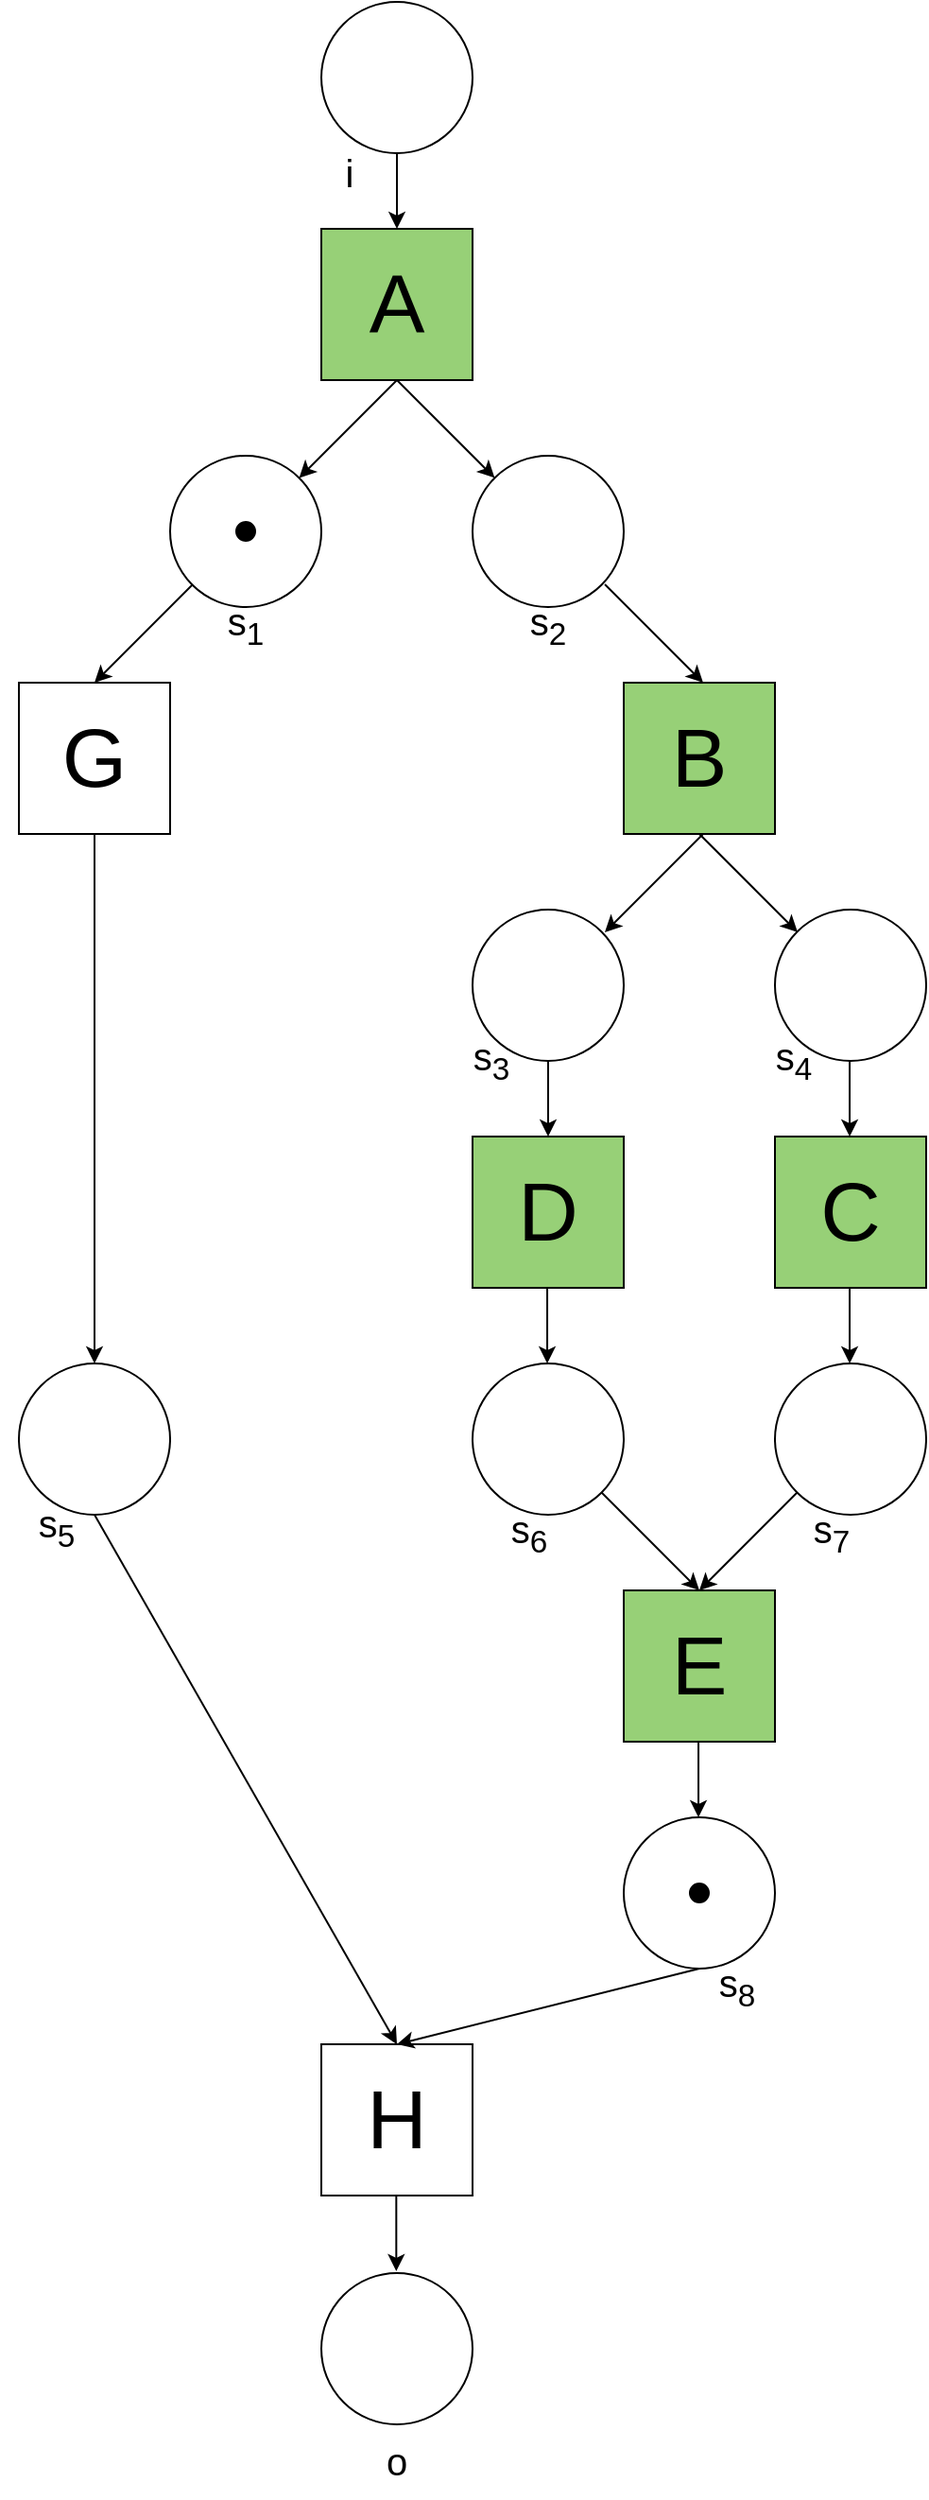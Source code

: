 <mxfile version="22.1.20" type="device">
  <diagram name="Seite-1" id="WX4k9dO9Yg37gr_DOy8r">
    <mxGraphModel dx="2206" dy="1203" grid="1" gridSize="10" guides="1" tooltips="1" connect="1" arrows="1" fold="1" page="1" pageScale="1" pageWidth="1169" pageHeight="827" background="none" math="0" shadow="0">
      <root>
        <mxCell id="0" />
        <mxCell id="1" parent="0" />
        <mxCell id="SZGSnJeuWU-l9K6wn3Cd-1" value="" style="ellipse;whiteSpace=wrap;html=1;aspect=fixed;" vertex="1" parent="1">
          <mxGeometry x="240" y="40" width="80" height="80" as="geometry" />
        </mxCell>
        <mxCell id="SZGSnJeuWU-l9K6wn3Cd-2" value="A" style="rounded=0;whiteSpace=wrap;html=1;fontSize=44;fillColor=#97D077;" vertex="1" parent="1">
          <mxGeometry x="240" y="160" width="80" height="80" as="geometry" />
        </mxCell>
        <mxCell id="SZGSnJeuWU-l9K6wn3Cd-3" value="" style="ellipse;whiteSpace=wrap;html=1;aspect=fixed;" vertex="1" parent="1">
          <mxGeometry x="160" y="280" width="80" height="80" as="geometry" />
        </mxCell>
        <mxCell id="SZGSnJeuWU-l9K6wn3Cd-4" value="" style="ellipse;whiteSpace=wrap;html=1;aspect=fixed;" vertex="1" parent="1">
          <mxGeometry x="320" y="280" width="80" height="80" as="geometry" />
        </mxCell>
        <mxCell id="SZGSnJeuWU-l9K6wn3Cd-5" value="B" style="rounded=0;whiteSpace=wrap;html=1;fontSize=44;fillColor=#97D077;" vertex="1" parent="1">
          <mxGeometry x="400" y="400" width="80" height="80" as="geometry" />
        </mxCell>
        <mxCell id="SZGSnJeuWU-l9K6wn3Cd-6" value="G" style="rounded=0;whiteSpace=wrap;html=1;fontSize=44;" vertex="1" parent="1">
          <mxGeometry x="80" y="400" width="80" height="80" as="geometry" />
        </mxCell>
        <mxCell id="SZGSnJeuWU-l9K6wn3Cd-7" value="C" style="rounded=0;whiteSpace=wrap;html=1;fontSize=44;fillColor=#97D077;" vertex="1" parent="1">
          <mxGeometry x="480" y="640" width="80" height="80" as="geometry" />
        </mxCell>
        <mxCell id="SZGSnJeuWU-l9K6wn3Cd-8" value="" style="ellipse;whiteSpace=wrap;html=1;aspect=fixed;" vertex="1" parent="1">
          <mxGeometry x="80" y="760" width="80" height="80" as="geometry" />
        </mxCell>
        <mxCell id="SZGSnJeuWU-l9K6wn3Cd-9" value="" style="ellipse;whiteSpace=wrap;html=1;aspect=fixed;" vertex="1" parent="1">
          <mxGeometry x="320" y="520" width="80" height="80" as="geometry" />
        </mxCell>
        <mxCell id="SZGSnJeuWU-l9K6wn3Cd-10" value="" style="ellipse;whiteSpace=wrap;html=1;aspect=fixed;" vertex="1" parent="1">
          <mxGeometry x="480" y="520" width="80" height="80" as="geometry" />
        </mxCell>
        <mxCell id="SZGSnJeuWU-l9K6wn3Cd-11" value="D" style="rounded=0;whiteSpace=wrap;html=1;fontSize=44;fillColor=#97D077;" vertex="1" parent="1">
          <mxGeometry x="320" y="640" width="80" height="80" as="geometry" />
        </mxCell>
        <mxCell id="SZGSnJeuWU-l9K6wn3Cd-12" value="" style="ellipse;whiteSpace=wrap;html=1;aspect=fixed;" vertex="1" parent="1">
          <mxGeometry x="480" y="760" width="80" height="80" as="geometry" />
        </mxCell>
        <mxCell id="SZGSnJeuWU-l9K6wn3Cd-13" value="" style="ellipse;whiteSpace=wrap;html=1;aspect=fixed;" vertex="1" parent="1">
          <mxGeometry x="320" y="760" width="80" height="80" as="geometry" />
        </mxCell>
        <mxCell id="SZGSnJeuWU-l9K6wn3Cd-14" value="E" style="rounded=0;whiteSpace=wrap;html=1;fontSize=44;fillColor=#97D077;" vertex="1" parent="1">
          <mxGeometry x="400" y="880" width="80" height="80" as="geometry" />
        </mxCell>
        <mxCell id="SZGSnJeuWU-l9K6wn3Cd-15" value="" style="ellipse;whiteSpace=wrap;html=1;aspect=fixed;" vertex="1" parent="1">
          <mxGeometry x="400" y="1000" width="80" height="80" as="geometry" />
        </mxCell>
        <mxCell id="SZGSnJeuWU-l9K6wn3Cd-16" value="H" style="rounded=0;whiteSpace=wrap;html=1;fontSize=44;" vertex="1" parent="1">
          <mxGeometry x="240" y="1120" width="80" height="80" as="geometry" />
        </mxCell>
        <mxCell id="SZGSnJeuWU-l9K6wn3Cd-17" value="" style="ellipse;whiteSpace=wrap;html=1;aspect=fixed;" vertex="1" parent="1">
          <mxGeometry x="240" y="1241" width="80" height="80" as="geometry" />
        </mxCell>
        <mxCell id="SZGSnJeuWU-l9K6wn3Cd-18" value="" style="endArrow=classic;html=1;rounded=0;curved=1;exitX=0.5;exitY=1;exitDx=0;exitDy=0;entryX=0.5;entryY=0;entryDx=0;entryDy=0;" edge="1" parent="1" source="SZGSnJeuWU-l9K6wn3Cd-1" target="SZGSnJeuWU-l9K6wn3Cd-2">
          <mxGeometry width="50" height="50" relative="1" as="geometry">
            <mxPoint x="340" y="370" as="sourcePoint" />
            <mxPoint x="380" y="370" as="targetPoint" />
          </mxGeometry>
        </mxCell>
        <mxCell id="SZGSnJeuWU-l9K6wn3Cd-19" value="" style="endArrow=classic;html=1;rounded=0;curved=1;exitX=0.5;exitY=1;exitDx=0;exitDy=0;entryX=0;entryY=0;entryDx=0;entryDy=0;" edge="1" parent="1" source="SZGSnJeuWU-l9K6wn3Cd-2" target="SZGSnJeuWU-l9K6wn3Cd-4">
          <mxGeometry width="50" height="50" relative="1" as="geometry">
            <mxPoint x="340" y="370" as="sourcePoint" />
            <mxPoint x="380" y="370" as="targetPoint" />
          </mxGeometry>
        </mxCell>
        <mxCell id="SZGSnJeuWU-l9K6wn3Cd-20" value="" style="endArrow=classic;html=1;rounded=0;curved=1;exitX=0.5;exitY=1;exitDx=0;exitDy=0;entryX=1;entryY=0;entryDx=0;entryDy=0;" edge="1" parent="1" source="SZGSnJeuWU-l9K6wn3Cd-2" target="SZGSnJeuWU-l9K6wn3Cd-3">
          <mxGeometry width="50" height="50" relative="1" as="geometry">
            <mxPoint x="290" y="250" as="sourcePoint" />
            <mxPoint x="342" y="302" as="targetPoint" />
          </mxGeometry>
        </mxCell>
        <mxCell id="SZGSnJeuWU-l9K6wn3Cd-21" value="" style="endArrow=classic;html=1;rounded=0;curved=1;exitX=0.5;exitY=1;exitDx=0;exitDy=0;entryX=1;entryY=0;entryDx=0;entryDy=0;" edge="1" parent="1">
          <mxGeometry width="50" height="50" relative="1" as="geometry">
            <mxPoint x="172" y="348" as="sourcePoint" />
            <mxPoint x="120" y="400" as="targetPoint" />
          </mxGeometry>
        </mxCell>
        <mxCell id="SZGSnJeuWU-l9K6wn3Cd-22" value="" style="endArrow=classic;html=1;rounded=0;curved=1;exitX=0.5;exitY=1;exitDx=0;exitDy=0;entryX=0;entryY=0;entryDx=0;entryDy=0;" edge="1" parent="1">
          <mxGeometry width="50" height="50" relative="1" as="geometry">
            <mxPoint x="390" y="348" as="sourcePoint" />
            <mxPoint x="442" y="400" as="targetPoint" />
          </mxGeometry>
        </mxCell>
        <mxCell id="SZGSnJeuWU-l9K6wn3Cd-23" value="" style="endArrow=classic;html=1;rounded=0;curved=1;exitX=0.5;exitY=1;exitDx=0;exitDy=0;entryX=0;entryY=0;entryDx=0;entryDy=0;" edge="1" parent="1">
          <mxGeometry width="50" height="50" relative="1" as="geometry">
            <mxPoint x="440" y="480" as="sourcePoint" />
            <mxPoint x="492" y="532" as="targetPoint" />
          </mxGeometry>
        </mxCell>
        <mxCell id="SZGSnJeuWU-l9K6wn3Cd-25" value="" style="endArrow=classic;html=1;rounded=0;curved=1;exitX=0.5;exitY=1;exitDx=0;exitDy=0;entryX=1;entryY=0;entryDx=0;entryDy=0;" edge="1" parent="1">
          <mxGeometry width="50" height="50" relative="1" as="geometry">
            <mxPoint x="442" y="480" as="sourcePoint" />
            <mxPoint x="390" y="532" as="targetPoint" />
          </mxGeometry>
        </mxCell>
        <mxCell id="SZGSnJeuWU-l9K6wn3Cd-26" value="" style="endArrow=classic;html=1;rounded=0;curved=1;entryX=0.5;entryY=0;entryDx=0;entryDy=0;exitX=0;exitY=1;exitDx=0;exitDy=0;" edge="1" parent="1" source="SZGSnJeuWU-l9K6wn3Cd-12" target="SZGSnJeuWU-l9K6wn3Cd-14">
          <mxGeometry width="50" height="50" relative="1" as="geometry">
            <mxPoint x="460" y="820" as="sourcePoint" />
            <mxPoint x="450" y="827" as="targetPoint" />
          </mxGeometry>
        </mxCell>
        <mxCell id="SZGSnJeuWU-l9K6wn3Cd-28" value="" style="endArrow=classic;html=1;rounded=0;curved=1;entryX=0.5;entryY=0;entryDx=0;entryDy=0;exitX=1;exitY=1;exitDx=0;exitDy=0;strokeColor=#000000;" edge="1" parent="1" source="SZGSnJeuWU-l9K6wn3Cd-13" target="SZGSnJeuWU-l9K6wn3Cd-14">
          <mxGeometry width="50" height="50" relative="1" as="geometry">
            <mxPoint x="380" y="850" as="sourcePoint" />
            <mxPoint x="450" y="827" as="targetPoint" />
          </mxGeometry>
        </mxCell>
        <mxCell id="SZGSnJeuWU-l9K6wn3Cd-29" value="" style="endArrow=classic;html=1;rounded=0;curved=1;exitX=0.5;exitY=1;exitDx=0;exitDy=0;entryX=0.5;entryY=0;entryDx=0;entryDy=0;" edge="1" parent="1" source="SZGSnJeuWU-l9K6wn3Cd-9" target="SZGSnJeuWU-l9K6wn3Cd-11">
          <mxGeometry width="50" height="50" relative="1" as="geometry">
            <mxPoint x="340" y="650" as="sourcePoint" />
            <mxPoint x="380" y="650" as="targetPoint" />
          </mxGeometry>
        </mxCell>
        <mxCell id="SZGSnJeuWU-l9K6wn3Cd-30" value="" style="endArrow=classic;html=1;rounded=0;curved=1;exitX=0.5;exitY=1;exitDx=0;exitDy=0;entryX=0.5;entryY=0;entryDx=0;entryDy=0;" edge="1" parent="1">
          <mxGeometry width="50" height="50" relative="1" as="geometry">
            <mxPoint x="519.52" y="600" as="sourcePoint" />
            <mxPoint x="519.52" y="640" as="targetPoint" />
          </mxGeometry>
        </mxCell>
        <mxCell id="SZGSnJeuWU-l9K6wn3Cd-31" value="" style="endArrow=classic;html=1;rounded=0;curved=1;exitX=0.5;exitY=1;exitDx=0;exitDy=0;entryX=0.5;entryY=0;entryDx=0;entryDy=0;" edge="1" parent="1">
          <mxGeometry width="50" height="50" relative="1" as="geometry">
            <mxPoint x="359.52" y="720" as="sourcePoint" />
            <mxPoint x="359.52" y="760" as="targetPoint" />
          </mxGeometry>
        </mxCell>
        <mxCell id="SZGSnJeuWU-l9K6wn3Cd-32" value="" style="endArrow=classic;html=1;rounded=0;curved=1;exitX=0.5;exitY=1;exitDx=0;exitDy=0;entryX=0.5;entryY=0;entryDx=0;entryDy=0;" edge="1" parent="1">
          <mxGeometry width="50" height="50" relative="1" as="geometry">
            <mxPoint x="519.52" y="720" as="sourcePoint" />
            <mxPoint x="519.52" y="760" as="targetPoint" />
          </mxGeometry>
        </mxCell>
        <mxCell id="SZGSnJeuWU-l9K6wn3Cd-34" value="" style="endArrow=classic;html=1;rounded=0;curved=1;entryX=0.5;entryY=0;entryDx=0;entryDy=0;exitX=0.5;exitY=1;exitDx=0;exitDy=0;" edge="1" parent="1" source="SZGSnJeuWU-l9K6wn3Cd-6" target="SZGSnJeuWU-l9K6wn3Cd-8">
          <mxGeometry width="50" height="50" relative="1" as="geometry">
            <mxPoint x="150" y="510" as="sourcePoint" />
            <mxPoint x="160" y="500" as="targetPoint" />
          </mxGeometry>
        </mxCell>
        <mxCell id="SZGSnJeuWU-l9K6wn3Cd-36" value="" style="endArrow=classic;html=1;rounded=0;curved=1;entryX=0.5;entryY=0;entryDx=0;entryDy=0;exitX=0.5;exitY=1;exitDx=0;exitDy=0;" edge="1" parent="1" source="SZGSnJeuWU-l9K6wn3Cd-8" target="SZGSnJeuWU-l9K6wn3Cd-16">
          <mxGeometry width="50" height="50" relative="1" as="geometry">
            <mxPoint x="120" y="620" as="sourcePoint" />
            <mxPoint x="270" y="930" as="targetPoint" />
          </mxGeometry>
        </mxCell>
        <mxCell id="SZGSnJeuWU-l9K6wn3Cd-37" value="" style="endArrow=classic;html=1;rounded=0;curved=1;exitX=0.5;exitY=1;exitDx=0;exitDy=0;entryX=0.5;entryY=0;entryDx=0;entryDy=0;" edge="1" parent="1" source="SZGSnJeuWU-l9K6wn3Cd-15" target="SZGSnJeuWU-l9K6wn3Cd-16">
          <mxGeometry width="50" height="50" relative="1" as="geometry">
            <mxPoint x="340" y="850" as="sourcePoint" />
            <mxPoint x="310" y="1070" as="targetPoint" />
          </mxGeometry>
        </mxCell>
        <mxCell id="SZGSnJeuWU-l9K6wn3Cd-38" value="" style="endArrow=classic;html=1;rounded=0;curved=1;exitX=0.5;exitY=1;exitDx=0;exitDy=0;entryX=0.5;entryY=0;entryDx=0;entryDy=0;" edge="1" parent="1">
          <mxGeometry width="50" height="50" relative="1" as="geometry">
            <mxPoint x="439.52" y="960" as="sourcePoint" />
            <mxPoint x="439.52" y="1000" as="targetPoint" />
          </mxGeometry>
        </mxCell>
        <mxCell id="SZGSnJeuWU-l9K6wn3Cd-39" value="" style="endArrow=classic;html=1;rounded=0;curved=1;exitX=0.5;exitY=1;exitDx=0;exitDy=0;entryX=0.5;entryY=0;entryDx=0;entryDy=0;" edge="1" parent="1">
          <mxGeometry width="50" height="50" relative="1" as="geometry">
            <mxPoint x="279.66" y="1200" as="sourcePoint" />
            <mxPoint x="279.66" y="1240" as="targetPoint" />
          </mxGeometry>
        </mxCell>
        <mxCell id="SZGSnJeuWU-l9K6wn3Cd-40" value="" style="ellipse;whiteSpace=wrap;html=1;aspect=fixed;fillColor=#000000;" vertex="1" parent="1">
          <mxGeometry x="435" y="1035" width="10" height="10" as="geometry" />
        </mxCell>
        <mxCell id="SZGSnJeuWU-l9K6wn3Cd-42" value="s&lt;sub&gt;1&lt;/sub&gt;" style="text;html=1;strokeColor=none;fillColor=none;align=center;verticalAlign=middle;whiteSpace=wrap;rounded=0;fontSize=20;" vertex="1" parent="1">
          <mxGeometry x="170" y="350" width="60" height="40" as="geometry" />
        </mxCell>
        <mxCell id="SZGSnJeuWU-l9K6wn3Cd-43" value="s&lt;sub&gt;2&lt;/sub&gt;" style="text;html=1;strokeColor=none;fillColor=none;align=center;verticalAlign=middle;whiteSpace=wrap;rounded=0;fontSize=20;" vertex="1" parent="1">
          <mxGeometry x="330" y="350" width="60" height="40" as="geometry" />
        </mxCell>
        <mxCell id="SZGSnJeuWU-l9K6wn3Cd-44" value="i" style="text;html=1;strokeColor=none;fillColor=none;align=center;verticalAlign=middle;whiteSpace=wrap;rounded=0;fontSize=20;" vertex="1" parent="1">
          <mxGeometry x="225" y="110" width="60" height="40" as="geometry" />
        </mxCell>
        <mxCell id="SZGSnJeuWU-l9K6wn3Cd-45" value="o" style="text;html=1;strokeColor=none;fillColor=none;align=center;verticalAlign=middle;whiteSpace=wrap;rounded=0;fontSize=20;" vertex="1" parent="1">
          <mxGeometry x="250" y="1320" width="60" height="40" as="geometry" />
        </mxCell>
        <mxCell id="SZGSnJeuWU-l9K6wn3Cd-46" value="s&lt;sub&gt;3&lt;/sub&gt;" style="text;html=1;strokeColor=none;fillColor=none;align=center;verticalAlign=middle;whiteSpace=wrap;rounded=0;fontSize=20;" vertex="1" parent="1">
          <mxGeometry x="300" y="580" width="60" height="40" as="geometry" />
        </mxCell>
        <mxCell id="SZGSnJeuWU-l9K6wn3Cd-47" value="s&lt;sub&gt;4&lt;/sub&gt;" style="text;html=1;strokeColor=none;fillColor=none;align=center;verticalAlign=middle;whiteSpace=wrap;rounded=0;fontSize=20;" vertex="1" parent="1">
          <mxGeometry x="460" y="580" width="60" height="40" as="geometry" />
        </mxCell>
        <mxCell id="SZGSnJeuWU-l9K6wn3Cd-48" value="s&lt;sub&gt;5&lt;/sub&gt;" style="text;html=1;strokeColor=none;fillColor=none;align=center;verticalAlign=middle;whiteSpace=wrap;rounded=0;fontSize=20;" vertex="1" parent="1">
          <mxGeometry x="70" y="827" width="60" height="40" as="geometry" />
        </mxCell>
        <mxCell id="SZGSnJeuWU-l9K6wn3Cd-49" value="s&lt;sub&gt;6&lt;/sub&gt;" style="text;html=1;strokeColor=none;fillColor=none;align=center;verticalAlign=middle;whiteSpace=wrap;rounded=0;fontSize=20;" vertex="1" parent="1">
          <mxGeometry x="320" y="830" width="60" height="40" as="geometry" />
        </mxCell>
        <mxCell id="SZGSnJeuWU-l9K6wn3Cd-50" value="s&lt;sub&gt;7&lt;/sub&gt;" style="text;html=1;strokeColor=none;fillColor=none;align=center;verticalAlign=middle;whiteSpace=wrap;rounded=0;fontSize=20;" vertex="1" parent="1">
          <mxGeometry x="480" y="830" width="60" height="40" as="geometry" />
        </mxCell>
        <mxCell id="SZGSnJeuWU-l9K6wn3Cd-51" value="s&lt;sub&gt;8&lt;/sub&gt;" style="text;html=1;strokeColor=none;fillColor=none;align=center;verticalAlign=middle;whiteSpace=wrap;rounded=0;fontSize=20;" vertex="1" parent="1">
          <mxGeometry x="430" y="1070" width="60" height="40" as="geometry" />
        </mxCell>
        <mxCell id="SZGSnJeuWU-l9K6wn3Cd-53" value="" style="ellipse;whiteSpace=wrap;html=1;aspect=fixed;fillColor=#000000;" vertex="1" parent="1">
          <mxGeometry x="195" y="315" width="10" height="10" as="geometry" />
        </mxCell>
      </root>
    </mxGraphModel>
  </diagram>
</mxfile>

